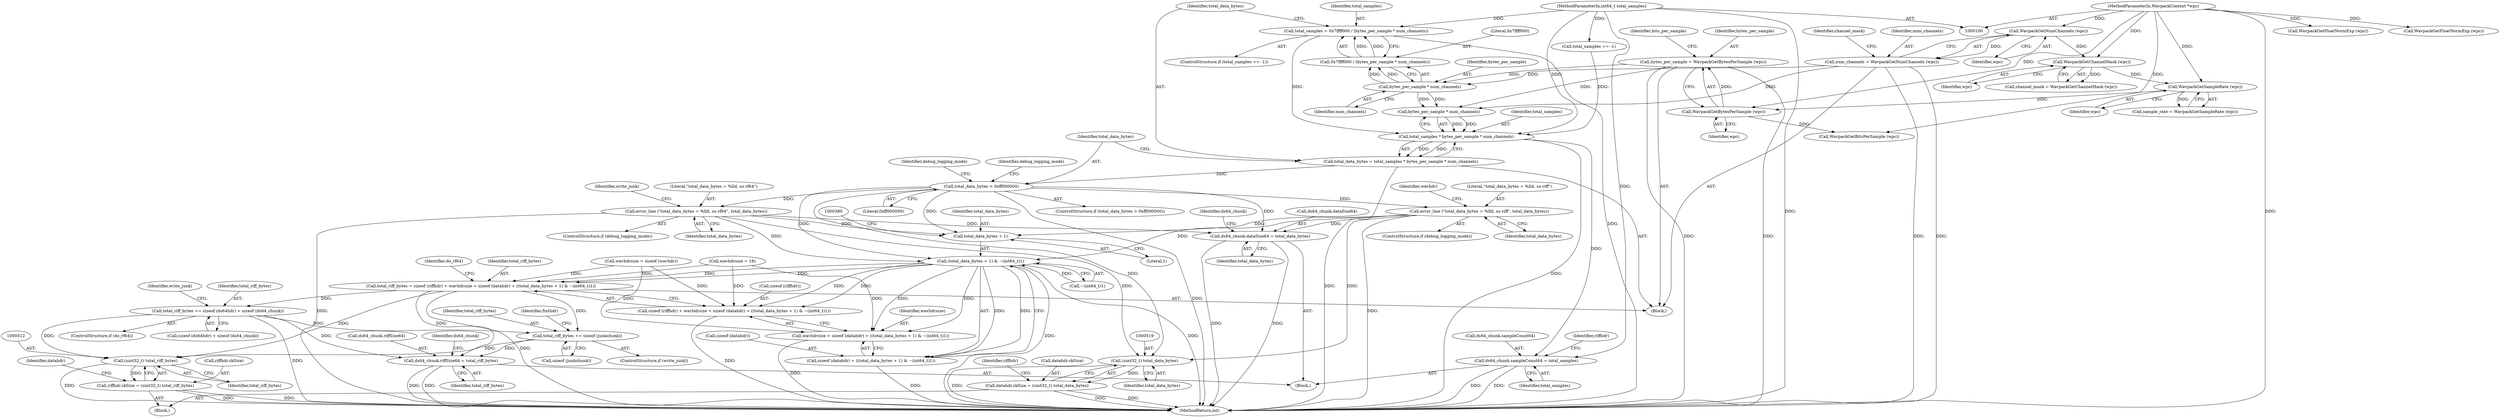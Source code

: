 digraph "0_WavPack_d5bf76b5a88d044a1be1d5656698e3ba737167e5_0@integer" {
"1000180" [label="(Call,total_samples = 0x7ffff000 / (bytes_per_sample * num_channels))"];
"1000182" [label="(Call,0x7ffff000 / (bytes_per_sample * num_channels))"];
"1000184" [label="(Call,bytes_per_sample * num_channels)"];
"1000140" [label="(Call,bytes_per_sample = WavpackGetBytesPerSample (wpc))"];
"1000142" [label="(Call,WavpackGetBytesPerSample (wpc))"];
"1000137" [label="(Call,WavpackGetSampleRate (wpc))"];
"1000132" [label="(Call,WavpackGetChannelMask (wpc))"];
"1000127" [label="(Call,WavpackGetNumChannels (wpc))"];
"1000102" [label="(MethodParameterIn,WavpackContext *wpc)"];
"1000125" [label="(Call,num_channels = WavpackGetNumChannels (wpc))"];
"1000103" [label="(MethodParameterIn,int64_t total_samples)"];
"1000189" [label="(Call,total_samples * bytes_per_sample * num_channels)"];
"1000187" [label="(Call,total_data_bytes = total_samples * bytes_per_sample * num_channels)"];
"1000195" [label="(Call,total_data_bytes > 0xff000000)"];
"1000201" [label="(Call,error_line (\"total_data_bytes = %lld, so rf64\", total_data_bytes))"];
"1000374" [label="(Call,(total_data_bytes + 1) & ~(int64_t)1)"];
"1000364" [label="(Call,total_riff_bytes = sizeof (riffhdr) + wavhdrsize + sizeof (datahdr) + ((total_data_bytes + 1) & ~(int64_t)1))"];
"1000384" [label="(Call,total_riff_bytes += sizeof (ds64hdr) + sizeof (ds64_chunk))"];
"1000393" [label="(Call,total_riff_bytes += sizeof (junkchunk))"];
"1000466" [label="(Call,ds64_chunk.riffSize64 = total_riff_bytes)"];
"1000511" [label="(Call,(uint32_t) total_riff_bytes)"];
"1000507" [label="(Call,riffhdr.ckSize = (uint32_t) total_riff_bytes)"];
"1000366" [label="(Call,sizeof (riffhdr) + wavhdrsize + sizeof (datahdr) + ((total_data_bytes + 1) & ~(int64_t)1))"];
"1000369" [label="(Call,wavhdrsize + sizeof (datahdr) + ((total_data_bytes + 1) & ~(int64_t)1))"];
"1000371" [label="(Call,sizeof (datahdr) + ((total_data_bytes + 1) & ~(int64_t)1))"];
"1000375" [label="(Call,total_data_bytes + 1)"];
"1000471" [label="(Call,ds64_chunk.dataSize64 = total_data_bytes)"];
"1000518" [label="(Call,(uint32_t) total_data_bytes)"];
"1000514" [label="(Call,datahdr.ckSize = (uint32_t) total_data_bytes)"];
"1000213" [label="(Call,error_line (\"total_data_bytes = %lld, so riff\", total_data_bytes))"];
"1000476" [label="(Call,ds64_chunk.sampleCount64 = total_samples)"];
"1000480" [label="(Identifier,total_samples)"];
"1000375" [label="(Call,total_data_bytes + 1)"];
"1000131" [label="(Identifier,channel_mask)"];
"1000467" [label="(Call,ds64_chunk.riffSize64)"];
"1000386" [label="(Call,sizeof (ds64hdr) + sizeof (ds64_chunk))"];
"1000371" [label="(Call,sizeof (datahdr) + ((total_data_bytes + 1) & ~(int64_t)1))"];
"1000146" [label="(Identifier,bits_per_sample)"];
"1000138" [label="(Identifier,wpc)"];
"1000385" [label="(Identifier,total_riff_bytes)"];
"1000133" [label="(Identifier,wpc)"];
"1000213" [label="(Call,error_line (\"total_data_bytes = %lld, so riff\", total_data_bytes))"];
"1000376" [label="(Identifier,total_data_bytes)"];
"1000196" [label="(Identifier,total_data_bytes)"];
"1000367" [label="(Call,sizeof (riffhdr))"];
"1000199" [label="(ControlStructure,if (debug_logging_mode))"];
"1000370" [label="(Identifier,wavhdrsize)"];
"1000393" [label="(Call,total_riff_bytes += sizeof (junkchunk))"];
"1000211" [label="(ControlStructure,if (debug_logging_mode))"];
"1000466" [label="(Call,ds64_chunk.riffSize64 = total_riff_bytes)"];
"1000197" [label="(Literal,0xff000000)"];
"1000143" [label="(Identifier,wpc)"];
"1000130" [label="(Call,channel_mask = WavpackGetChannelMask (wpc))"];
"1000513" [label="(Identifier,total_riff_bytes)"];
"1000158" [label="(Call,wavhdrsize = 16)"];
"1000140" [label="(Call,bytes_per_sample = WavpackGetBytesPerSample (wpc))"];
"1000102" [label="(MethodParameterIn,WavpackContext *wpc)"];
"1000383" [label="(Identifier,do_rf64)"];
"1000125" [label="(Call,num_channels = WavpackGetNumChannels (wpc))"];
"1000190" [label="(Identifier,total_samples)"];
"1000394" [label="(Identifier,total_riff_bytes)"];
"1000191" [label="(Call,bytes_per_sample * num_channels)"];
"1000167" [label="(Call,WavpackGetFloatNormExp (wpc))"];
"1000203" [label="(Identifier,total_data_bytes)"];
"1000181" [label="(Identifier,total_samples)"];
"1000471" [label="(Call,ds64_chunk.dataSize64 = total_data_bytes)"];
"1000105" [label="(Block,)"];
"1000382" [label="(ControlStructure,if (do_rf64))"];
"1000515" [label="(Call,datahdr.ckSize)"];
"1000520" [label="(Identifier,total_data_bytes)"];
"1000180" [label="(Call,total_samples = 0x7ffff000 / (bytes_per_sample * num_channels))"];
"1000653" [label="(MethodReturn,int)"];
"1000142" [label="(Call,WavpackGetBytesPerSample (wpc))"];
"1000153" [label="(Call,WavpackGetFloatNormExp (wpc))"];
"1000189" [label="(Call,total_samples * bytes_per_sample * num_channels)"];
"1000212" [label="(Identifier,debug_logging_mode)"];
"1000127" [label="(Call,WavpackGetNumChannels (wpc))"];
"1000184" [label="(Call,bytes_per_sample * num_channels)"];
"1000399" [label="(Identifier,fmthdr)"];
"1000187" [label="(Call,total_data_bytes = total_samples * bytes_per_sample * num_channels)"];
"1000514" [label="(Call,datahdr.ckSize = (uint32_t) total_data_bytes)"];
"1000366" [label="(Call,sizeof (riffhdr) + wavhdrsize + sizeof (datahdr) + ((total_data_bytes + 1) & ~(int64_t)1))"];
"1000147" [label="(Call,WavpackGetBitsPerSample (wpc))"];
"1000215" [label="(Identifier,total_data_bytes)"];
"1000141" [label="(Identifier,bytes_per_sample)"];
"1000473" [label="(Identifier,ds64_chunk)"];
"1000103" [label="(MethodParameterIn,int64_t total_samples)"];
"1000511" [label="(Call,(uint32_t) total_riff_bytes)"];
"1000132" [label="(Call,WavpackGetChannelMask (wpc))"];
"1000364" [label="(Call,total_riff_bytes = sizeof (riffhdr) + wavhdrsize + sizeof (datahdr) + ((total_data_bytes + 1) & ~(int64_t)1))"];
"1000448" [label="(Block,)"];
"1000128" [label="(Identifier,wpc)"];
"1000205" [label="(Identifier,write_junk)"];
"1000365" [label="(Identifier,total_riff_bytes)"];
"1000214" [label="(Literal,\"total_data_bytes = %lld, so riff\")"];
"1000182" [label="(Call,0x7ffff000 / (bytes_per_sample * num_channels))"];
"1000392" [label="(Identifier,write_junk)"];
"1000374" [label="(Call,(total_data_bytes + 1) & ~(int64_t)1)"];
"1000195" [label="(Call,total_data_bytes > 0xff000000)"];
"1000516" [label="(Identifier,datahdr)"];
"1000507" [label="(Call,riffhdr.ckSize = (uint32_t) total_riff_bytes)"];
"1000188" [label="(Identifier,total_data_bytes)"];
"1000378" [label="(Call,~(int64_t)1)"];
"1000477" [label="(Call,ds64_chunk.sampleCount64)"];
"1000183" [label="(Literal,0x7ffff000)"];
"1000475" [label="(Identifier,total_data_bytes)"];
"1000372" [label="(Call,sizeof (datahdr))"];
"1000202" [label="(Literal,\"total_data_bytes = %lld, so rf64\")"];
"1000217" [label="(Identifier,wavhdr)"];
"1000478" [label="(Identifier,ds64_chunk)"];
"1000185" [label="(Identifier,bytes_per_sample)"];
"1000508" [label="(Call,riffhdr.ckSize)"];
"1000483" [label="(Identifier,riffhdr)"];
"1000518" [label="(Call,(uint32_t) total_data_bytes)"];
"1000194" [label="(ControlStructure,if (total_data_bytes > 0xff000000))"];
"1000476" [label="(Call,ds64_chunk.sampleCount64 = total_samples)"];
"1000472" [label="(Call,ds64_chunk.dataSize64)"];
"1000523" [label="(Identifier,riffhdr)"];
"1000175" [label="(ControlStructure,if (total_samples == -1))"];
"1000186" [label="(Identifier,num_channels)"];
"1000201" [label="(Call,error_line (\"total_data_bytes = %lld, so rf64\", total_data_bytes))"];
"1000176" [label="(Call,total_samples == -1)"];
"1000137" [label="(Call,WavpackGetSampleRate (wpc))"];
"1000470" [label="(Identifier,total_riff_bytes)"];
"1000506" [label="(Block,)"];
"1000395" [label="(Call,sizeof (junkchunk))"];
"1000391" [label="(ControlStructure,if (write_junk))"];
"1000377" [label="(Literal,1)"];
"1000135" [label="(Call,sample_rate = WavpackGetSampleRate (wpc))"];
"1000369" [label="(Call,wavhdrsize + sizeof (datahdr) + ((total_data_bytes + 1) & ~(int64_t)1))"];
"1000265" [label="(Call,wavhdrsize = sizeof (wavhdr))"];
"1000200" [label="(Identifier,debug_logging_mode)"];
"1000126" [label="(Identifier,num_channels)"];
"1000384" [label="(Call,total_riff_bytes += sizeof (ds64hdr) + sizeof (ds64_chunk))"];
"1000180" -> "1000175"  [label="AST: "];
"1000180" -> "1000182"  [label="CFG: "];
"1000181" -> "1000180"  [label="AST: "];
"1000182" -> "1000180"  [label="AST: "];
"1000188" -> "1000180"  [label="CFG: "];
"1000180" -> "1000653"  [label="DDG: "];
"1000182" -> "1000180"  [label="DDG: "];
"1000182" -> "1000180"  [label="DDG: "];
"1000103" -> "1000180"  [label="DDG: "];
"1000180" -> "1000189"  [label="DDG: "];
"1000182" -> "1000184"  [label="CFG: "];
"1000183" -> "1000182"  [label="AST: "];
"1000184" -> "1000182"  [label="AST: "];
"1000184" -> "1000182"  [label="DDG: "];
"1000184" -> "1000182"  [label="DDG: "];
"1000184" -> "1000186"  [label="CFG: "];
"1000185" -> "1000184"  [label="AST: "];
"1000186" -> "1000184"  [label="AST: "];
"1000140" -> "1000184"  [label="DDG: "];
"1000125" -> "1000184"  [label="DDG: "];
"1000184" -> "1000191"  [label="DDG: "];
"1000184" -> "1000191"  [label="DDG: "];
"1000140" -> "1000105"  [label="AST: "];
"1000140" -> "1000142"  [label="CFG: "];
"1000141" -> "1000140"  [label="AST: "];
"1000142" -> "1000140"  [label="AST: "];
"1000146" -> "1000140"  [label="CFG: "];
"1000140" -> "1000653"  [label="DDG: "];
"1000140" -> "1000653"  [label="DDG: "];
"1000142" -> "1000140"  [label="DDG: "];
"1000140" -> "1000191"  [label="DDG: "];
"1000142" -> "1000143"  [label="CFG: "];
"1000143" -> "1000142"  [label="AST: "];
"1000137" -> "1000142"  [label="DDG: "];
"1000102" -> "1000142"  [label="DDG: "];
"1000142" -> "1000147"  [label="DDG: "];
"1000137" -> "1000135"  [label="AST: "];
"1000137" -> "1000138"  [label="CFG: "];
"1000138" -> "1000137"  [label="AST: "];
"1000135" -> "1000137"  [label="CFG: "];
"1000137" -> "1000135"  [label="DDG: "];
"1000132" -> "1000137"  [label="DDG: "];
"1000102" -> "1000137"  [label="DDG: "];
"1000132" -> "1000130"  [label="AST: "];
"1000132" -> "1000133"  [label="CFG: "];
"1000133" -> "1000132"  [label="AST: "];
"1000130" -> "1000132"  [label="CFG: "];
"1000132" -> "1000130"  [label="DDG: "];
"1000127" -> "1000132"  [label="DDG: "];
"1000102" -> "1000132"  [label="DDG: "];
"1000127" -> "1000125"  [label="AST: "];
"1000127" -> "1000128"  [label="CFG: "];
"1000128" -> "1000127"  [label="AST: "];
"1000125" -> "1000127"  [label="CFG: "];
"1000127" -> "1000125"  [label="DDG: "];
"1000102" -> "1000127"  [label="DDG: "];
"1000102" -> "1000100"  [label="AST: "];
"1000102" -> "1000653"  [label="DDG: "];
"1000102" -> "1000147"  [label="DDG: "];
"1000102" -> "1000153"  [label="DDG: "];
"1000102" -> "1000167"  [label="DDG: "];
"1000125" -> "1000105"  [label="AST: "];
"1000126" -> "1000125"  [label="AST: "];
"1000131" -> "1000125"  [label="CFG: "];
"1000125" -> "1000653"  [label="DDG: "];
"1000125" -> "1000653"  [label="DDG: "];
"1000125" -> "1000191"  [label="DDG: "];
"1000103" -> "1000100"  [label="AST: "];
"1000103" -> "1000653"  [label="DDG: "];
"1000103" -> "1000176"  [label="DDG: "];
"1000103" -> "1000189"  [label="DDG: "];
"1000103" -> "1000476"  [label="DDG: "];
"1000189" -> "1000187"  [label="AST: "];
"1000189" -> "1000191"  [label="CFG: "];
"1000190" -> "1000189"  [label="AST: "];
"1000191" -> "1000189"  [label="AST: "];
"1000187" -> "1000189"  [label="CFG: "];
"1000189" -> "1000653"  [label="DDG: "];
"1000189" -> "1000187"  [label="DDG: "];
"1000189" -> "1000187"  [label="DDG: "];
"1000176" -> "1000189"  [label="DDG: "];
"1000191" -> "1000189"  [label="DDG: "];
"1000191" -> "1000189"  [label="DDG: "];
"1000189" -> "1000476"  [label="DDG: "];
"1000187" -> "1000105"  [label="AST: "];
"1000188" -> "1000187"  [label="AST: "];
"1000196" -> "1000187"  [label="CFG: "];
"1000187" -> "1000653"  [label="DDG: "];
"1000187" -> "1000195"  [label="DDG: "];
"1000195" -> "1000194"  [label="AST: "];
"1000195" -> "1000197"  [label="CFG: "];
"1000196" -> "1000195"  [label="AST: "];
"1000197" -> "1000195"  [label="AST: "];
"1000200" -> "1000195"  [label="CFG: "];
"1000212" -> "1000195"  [label="CFG: "];
"1000195" -> "1000653"  [label="DDG: "];
"1000195" -> "1000201"  [label="DDG: "];
"1000195" -> "1000213"  [label="DDG: "];
"1000195" -> "1000374"  [label="DDG: "];
"1000195" -> "1000375"  [label="DDG: "];
"1000195" -> "1000471"  [label="DDG: "];
"1000195" -> "1000518"  [label="DDG: "];
"1000201" -> "1000199"  [label="AST: "];
"1000201" -> "1000203"  [label="CFG: "];
"1000202" -> "1000201"  [label="AST: "];
"1000203" -> "1000201"  [label="AST: "];
"1000205" -> "1000201"  [label="CFG: "];
"1000201" -> "1000653"  [label="DDG: "];
"1000201" -> "1000374"  [label="DDG: "];
"1000201" -> "1000375"  [label="DDG: "];
"1000201" -> "1000471"  [label="DDG: "];
"1000201" -> "1000518"  [label="DDG: "];
"1000374" -> "1000371"  [label="AST: "];
"1000374" -> "1000378"  [label="CFG: "];
"1000375" -> "1000374"  [label="AST: "];
"1000378" -> "1000374"  [label="AST: "];
"1000371" -> "1000374"  [label="CFG: "];
"1000374" -> "1000653"  [label="DDG: "];
"1000374" -> "1000653"  [label="DDG: "];
"1000374" -> "1000364"  [label="DDG: "];
"1000374" -> "1000364"  [label="DDG: "];
"1000374" -> "1000366"  [label="DDG: "];
"1000374" -> "1000366"  [label="DDG: "];
"1000374" -> "1000369"  [label="DDG: "];
"1000374" -> "1000369"  [label="DDG: "];
"1000374" -> "1000371"  [label="DDG: "];
"1000374" -> "1000371"  [label="DDG: "];
"1000213" -> "1000374"  [label="DDG: "];
"1000378" -> "1000374"  [label="DDG: "];
"1000364" -> "1000105"  [label="AST: "];
"1000364" -> "1000366"  [label="CFG: "];
"1000365" -> "1000364"  [label="AST: "];
"1000366" -> "1000364"  [label="AST: "];
"1000383" -> "1000364"  [label="CFG: "];
"1000364" -> "1000653"  [label="DDG: "];
"1000158" -> "1000364"  [label="DDG: "];
"1000265" -> "1000364"  [label="DDG: "];
"1000364" -> "1000384"  [label="DDG: "];
"1000364" -> "1000393"  [label="DDG: "];
"1000364" -> "1000466"  [label="DDG: "];
"1000364" -> "1000511"  [label="DDG: "];
"1000384" -> "1000382"  [label="AST: "];
"1000384" -> "1000386"  [label="CFG: "];
"1000385" -> "1000384"  [label="AST: "];
"1000386" -> "1000384"  [label="AST: "];
"1000392" -> "1000384"  [label="CFG: "];
"1000384" -> "1000653"  [label="DDG: "];
"1000384" -> "1000393"  [label="DDG: "];
"1000384" -> "1000466"  [label="DDG: "];
"1000384" -> "1000511"  [label="DDG: "];
"1000393" -> "1000391"  [label="AST: "];
"1000393" -> "1000395"  [label="CFG: "];
"1000394" -> "1000393"  [label="AST: "];
"1000395" -> "1000393"  [label="AST: "];
"1000399" -> "1000393"  [label="CFG: "];
"1000393" -> "1000466"  [label="DDG: "];
"1000393" -> "1000511"  [label="DDG: "];
"1000466" -> "1000448"  [label="AST: "];
"1000466" -> "1000470"  [label="CFG: "];
"1000467" -> "1000466"  [label="AST: "];
"1000470" -> "1000466"  [label="AST: "];
"1000473" -> "1000466"  [label="CFG: "];
"1000466" -> "1000653"  [label="DDG: "];
"1000466" -> "1000653"  [label="DDG: "];
"1000511" -> "1000507"  [label="AST: "];
"1000511" -> "1000513"  [label="CFG: "];
"1000512" -> "1000511"  [label="AST: "];
"1000513" -> "1000511"  [label="AST: "];
"1000507" -> "1000511"  [label="CFG: "];
"1000511" -> "1000653"  [label="DDG: "];
"1000511" -> "1000507"  [label="DDG: "];
"1000507" -> "1000506"  [label="AST: "];
"1000508" -> "1000507"  [label="AST: "];
"1000516" -> "1000507"  [label="CFG: "];
"1000507" -> "1000653"  [label="DDG: "];
"1000507" -> "1000653"  [label="DDG: "];
"1000366" -> "1000369"  [label="CFG: "];
"1000367" -> "1000366"  [label="AST: "];
"1000369" -> "1000366"  [label="AST: "];
"1000366" -> "1000653"  [label="DDG: "];
"1000158" -> "1000366"  [label="DDG: "];
"1000265" -> "1000366"  [label="DDG: "];
"1000369" -> "1000371"  [label="CFG: "];
"1000370" -> "1000369"  [label="AST: "];
"1000371" -> "1000369"  [label="AST: "];
"1000369" -> "1000653"  [label="DDG: "];
"1000158" -> "1000369"  [label="DDG: "];
"1000265" -> "1000369"  [label="DDG: "];
"1000372" -> "1000371"  [label="AST: "];
"1000371" -> "1000653"  [label="DDG: "];
"1000375" -> "1000377"  [label="CFG: "];
"1000376" -> "1000375"  [label="AST: "];
"1000377" -> "1000375"  [label="AST: "];
"1000380" -> "1000375"  [label="CFG: "];
"1000213" -> "1000375"  [label="DDG: "];
"1000471" -> "1000448"  [label="AST: "];
"1000471" -> "1000475"  [label="CFG: "];
"1000472" -> "1000471"  [label="AST: "];
"1000475" -> "1000471"  [label="AST: "];
"1000478" -> "1000471"  [label="CFG: "];
"1000471" -> "1000653"  [label="DDG: "];
"1000471" -> "1000653"  [label="DDG: "];
"1000213" -> "1000471"  [label="DDG: "];
"1000518" -> "1000514"  [label="AST: "];
"1000518" -> "1000520"  [label="CFG: "];
"1000519" -> "1000518"  [label="AST: "];
"1000520" -> "1000518"  [label="AST: "];
"1000514" -> "1000518"  [label="CFG: "];
"1000518" -> "1000653"  [label="DDG: "];
"1000518" -> "1000514"  [label="DDG: "];
"1000213" -> "1000518"  [label="DDG: "];
"1000514" -> "1000506"  [label="AST: "];
"1000515" -> "1000514"  [label="AST: "];
"1000523" -> "1000514"  [label="CFG: "];
"1000514" -> "1000653"  [label="DDG: "];
"1000514" -> "1000653"  [label="DDG: "];
"1000213" -> "1000211"  [label="AST: "];
"1000213" -> "1000215"  [label="CFG: "];
"1000214" -> "1000213"  [label="AST: "];
"1000215" -> "1000213"  [label="AST: "];
"1000217" -> "1000213"  [label="CFG: "];
"1000213" -> "1000653"  [label="DDG: "];
"1000476" -> "1000448"  [label="AST: "];
"1000476" -> "1000480"  [label="CFG: "];
"1000477" -> "1000476"  [label="AST: "];
"1000480" -> "1000476"  [label="AST: "];
"1000483" -> "1000476"  [label="CFG: "];
"1000476" -> "1000653"  [label="DDG: "];
"1000476" -> "1000653"  [label="DDG: "];
}
